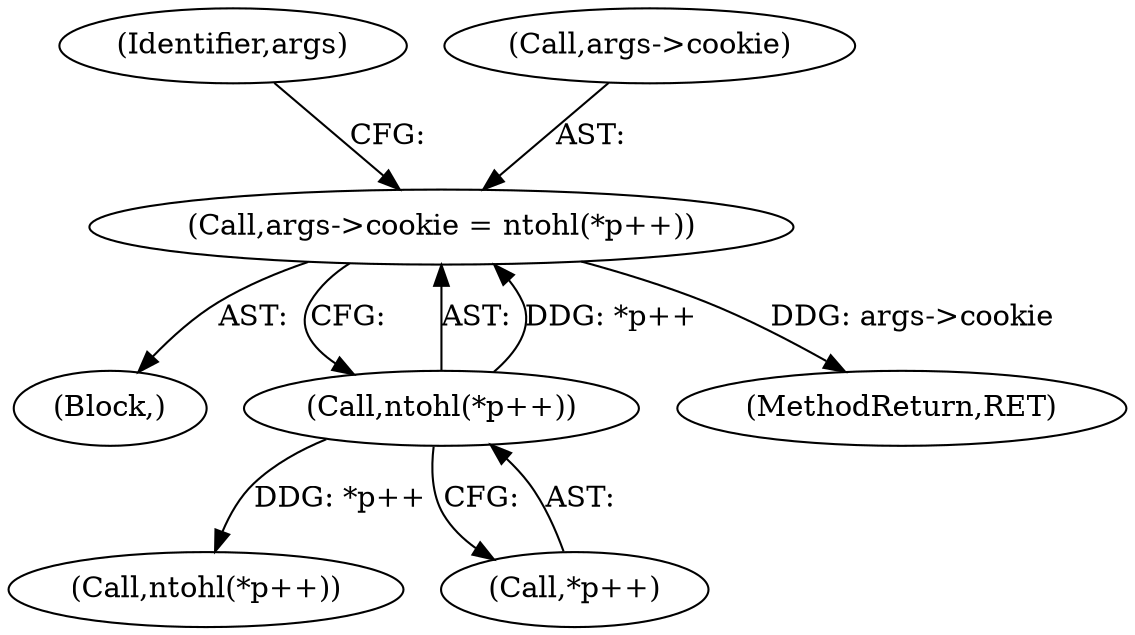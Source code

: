 digraph "0_linux_c70422f760c120480fee4de6c38804c72aa26bc1_16@pointer" {
"1000118" [label="(Call,args->cookie = ntohl(*p++))"];
"1000122" [label="(Call,ntohl(*p++))"];
"1000128" [label="(Identifier,args)"];
"1000130" [label="(Call,ntohl(*p++))"];
"1000104" [label="(Block,)"];
"1000122" [label="(Call,ntohl(*p++))"];
"1000163" [label="(MethodReturn,RET)"];
"1000119" [label="(Call,args->cookie)"];
"1000123" [label="(Call,*p++)"];
"1000118" [label="(Call,args->cookie = ntohl(*p++))"];
"1000118" -> "1000104"  [label="AST: "];
"1000118" -> "1000122"  [label="CFG: "];
"1000119" -> "1000118"  [label="AST: "];
"1000122" -> "1000118"  [label="AST: "];
"1000128" -> "1000118"  [label="CFG: "];
"1000118" -> "1000163"  [label="DDG: args->cookie"];
"1000122" -> "1000118"  [label="DDG: *p++"];
"1000122" -> "1000123"  [label="CFG: "];
"1000123" -> "1000122"  [label="AST: "];
"1000122" -> "1000130"  [label="DDG: *p++"];
}
